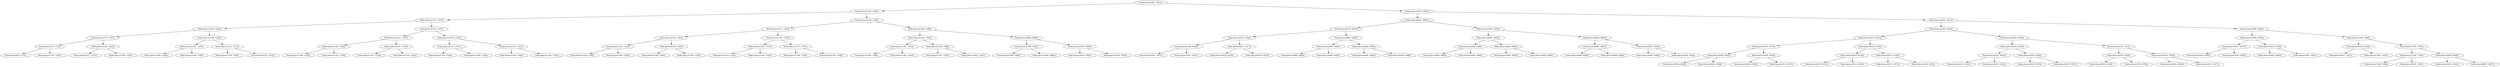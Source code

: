 digraph G{
871907992 [label="Node{data=[3811, 3811]}"]
871907992 -> 1973498314
1973498314 [label="Node{data=[1343, 1343]}"]
1973498314 -> 1690861824
1690861824 [label="Node{data=[1327, 1327]}"]
1690861824 -> 83574514
83574514 [label="Node{data=[1245, 1245]}"]
83574514 -> 1978028151
1978028151 [label="Node{data=[1197, 1197]}"]
1978028151 -> 162857056
162857056 [label="Node{data=[673, 673]}"]
162857056 -> 693457111
693457111 [label="Node{data=[672, 672]}"]
162857056 -> 1954867105
1954867105 [label="Node{data=[1195, 1195]}"]
1978028151 -> 858154158
858154158 [label="Node{data=[1243, 1243]}"]
858154158 -> 313640106
313640106 [label="Node{data=[1227, 1227]}"]
858154158 -> 291630531
291630531 [label="Node{data=[1244, 1244]}"]
83574514 -> 1116449185
1116449185 [label="Node{data=[1249, 1249]}"]
1116449185 -> 1107863114
1107863114 [label="Node{data=[1247, 1247]}"]
1107863114 -> 1585491509
1585491509 [label="Node{data=[1246, 1246]}"]
1107863114 -> 1074880467
1074880467 [label="Node{data=[1248, 1248]}"]
1116449185 -> 1598562513
1598562513 [label="Node{data=[1251, 1251]}"]
1598562513 -> 1484121988
1484121988 [label="Node{data=[1250, 1250]}"]
1598562513 -> 64953273
64953273 [label="Node{data=[1252, 1252]}"]
1690861824 -> 1232745430
1232745430 [label="Node{data=[1335, 1335]}"]
1232745430 -> 1462426752
1462426752 [label="Node{data=[1331, 1331]}"]
1462426752 -> 546592806
546592806 [label="Node{data=[1329, 1329]}"]
546592806 -> 1533910366
1533910366 [label="Node{data=[1328, 1328]}"]
546592806 -> 1125249382
1125249382 [label="Node{data=[1330, 1330]}"]
1462426752 -> 1121909592
1121909592 [label="Node{data=[1333, 1333]}"]
1121909592 -> 1082777165
1082777165 [label="Node{data=[1332, 1332]}"]
1121909592 -> 2000235631
2000235631 [label="Node{data=[1334, 1334]}"]
1232745430 -> 1005545775
1005545775 [label="Node{data=[1339, 1339]}"]
1005545775 -> 249446705
249446705 [label="Node{data=[1337, 1337]}"]
249446705 -> 2858257
2858257 [label="Node{data=[1336, 1336]}"]
249446705 -> 1045402415
1045402415 [label="Node{data=[1338, 1338]}"]
1005545775 -> 2116625368
2116625368 [label="Node{data=[1341, 1341]}"]
2116625368 -> 42083045
42083045 [label="Node{data=[1340, 1340]}"]
2116625368 -> 1579017393
1579017393 [label="Node{data=[1342, 1342]}"]
1973498314 -> 478790326
478790326 [label="Node{data=[1359, 1359]}"]
478790326 -> 722011420
722011420 [label="Node{data=[1351, 1351]}"]
722011420 -> 940547986
940547986 [label="Node{data=[1347, 1347]}"]
940547986 -> 151444558
151444558 [label="Node{data=[1345, 1345]}"]
151444558 -> 1531454378
1531454378 [label="Node{data=[1344, 1344]}"]
151444558 -> 940239930
940239930 [label="Node{data=[1346, 1346]}"]
940547986 -> 2084378534
2084378534 [label="Node{data=[1349, 1349]}"]
2084378534 -> 1130774723
1130774723 [label="Node{data=[1348, 1348]}"]
2084378534 -> 1495887478
1495887478 [label="Node{data=[1350, 1350]}"]
722011420 -> 908931669
908931669 [label="Node{data=[1355, 1355]}"]
908931669 -> 582587153
582587153 [label="Node{data=[1353, 1353]}"]
582587153 -> 1403563997
1403563997 [label="Node{data=[1352, 1352]}"]
582587153 -> 1105207552
1105207552 [label="Node{data=[1354, 1354]}"]
908931669 -> 503319795
503319795 [label="Node{data=[1357, 1357]}"]
503319795 -> 1892627769
1892627769 [label="Node{data=[1356, 1356]}"]
503319795 -> 1712306874
1712306874 [label="Node{data=[1358, 1358]}"]
478790326 -> 648507226
648507226 [label="Node{data=[1488, 1488]}"]
648507226 -> 954108137
954108137 [label="Node{data=[1363, 1363]}"]
954108137 -> 825295926
825295926 [label="Node{data=[1361, 1361]}"]
825295926 -> 712028864
712028864 [label="Node{data=[1360, 1360]}"]
825295926 -> 925943147
925943147 [label="Node{data=[1362, 1362]}"]
954108137 -> 2078644900
2078644900 [label="Node{data=[1388, 1388]}"]
2078644900 -> 1112289626
1112289626 [label="Node{data=[1387, 1387]}"]
2078644900 -> 1837464929
1837464929 [label="Node{data=[1392, 1392]}"]
648507226 -> 1546642983
1546642983 [label="Node{data=[2896, 2896]}"]
1546642983 -> 189294524
189294524 [label="Node{data=[1836, 1836]}"]
189294524 -> 674054510
674054510 [label="Node{data=[1489, 1489]}"]
189294524 -> 1854230399
1854230399 [label="Node{data=[2885, 2885]}"]
1546642983 -> 1303937622
1303937622 [label="Node{data=[2990, 2990]}"]
1303937622 -> 92633562
92633562 [label="Node{data=[2959, 2959]}"]
1303937622 -> 1197567541
1197567541 [label="Node{data=[3303, 3303]}"]
871907992 -> 64700177
64700177 [label="Node{data=[4503, 4503]}"]
64700177 -> 184071950
184071950 [label="Node{data=[4487, 4487]}"]
184071950 -> 614290466
614290466 [label="Node{data=[4479, 4479]}"]
614290466 -> 1749124674
1749124674 [label="Node{data=[4192, 4192]}"]
1749124674 -> 842534892
842534892 [label="Node{data=[4190, 4190]}"]
842534892 -> 2109185634
2109185634 [label="Node{data=[3837, 3837]}"]
842534892 -> 860219826
860219826 [label="Node{data=[4191, 4191]}"]
1749124674 -> 1473387022
1473387022 [label="Node{data=[4477, 4477]}"]
1473387022 -> 635910263
635910263 [label="Node{data=[4226, 4226]}"]
1473387022 -> 1684207143
1684207143 [label="Node{data=[4478, 4478]}"]
614290466 -> 2029427552
2029427552 [label="Node{data=[4483, 4483]}"]
2029427552 -> 1060371482
1060371482 [label="Node{data=[4481, 4481]}"]
1060371482 -> 587943691
587943691 [label="Node{data=[4480, 4480]}"]
1060371482 -> 1345013379
1345013379 [label="Node{data=[4482, 4482]}"]
2029427552 -> 483064445
483064445 [label="Node{data=[4485, 4485]}"]
483064445 -> 1010374354
1010374354 [label="Node{data=[4484, 4484]}"]
483064445 -> 1169384777
1169384777 [label="Node{data=[4486, 4486]}"]
184071950 -> 1336290338
1336290338 [label="Node{data=[4495, 4495]}"]
1336290338 -> 74723001
74723001 [label="Node{data=[4491, 4491]}"]
74723001 -> 1888434019
1888434019 [label="Node{data=[4489, 4489]}"]
1888434019 -> 784899350
784899350 [label="Node{data=[4488, 4488]}"]
1888434019 -> 1349608401
1349608401 [label="Node{data=[4490, 4490]}"]
74723001 -> 1968541312
1968541312 [label="Node{data=[4493, 4493]}"]
1968541312 -> 2095618918
2095618918 [label="Node{data=[4492, 4492]}"]
1968541312 -> 379750848
379750848 [label="Node{data=[4494, 4494]}"]
1336290338 -> 1293295406
1293295406 [label="Node{data=[4499, 4499]}"]
1293295406 -> 351189378
351189378 [label="Node{data=[4497, 4497]}"]
351189378 -> 744829906
744829906 [label="Node{data=[4496, 4496]}"]
351189378 -> 772494103
772494103 [label="Node{data=[4498, 4498]}"]
1293295406 -> 1394198167
1394198167 [label="Node{data=[4501, 4501]}"]
1394198167 -> 853166047
853166047 [label="Node{data=[4500, 4500]}"]
1394198167 -> 925108725
925108725 [label="Node{data=[4502, 4502]}"]
64700177 -> 1128490989
1128490989 [label="Node{data=[5421, 5421]}"]
1128490989 -> 1592999020
1592999020 [label="Node{data=[4520, 4520]}"]
1592999020 -> 1048018130
1048018130 [label="Node{data=[4512, 4512]}"]
1048018130 -> 697016648
697016648 [label="Node{data=[4507, 4507]}"]
697016648 -> 1907349403
1907349403 [label="Node{data=[4505, 4505]}"]
1907349403 -> 922260894
922260894 [label="Node{data=[4504, 4504]}"]
1907349403 -> 862776959
862776959 [label="Node{data=[4506, 4506]}"]
697016648 -> 1201244347
1201244347 [label="Node{data=[4509, 4509]}"]
1201244347 -> 1216715996
1216715996 [label="Node{data=[4508, 4508]}"]
1201244347 -> 975414327
975414327 [label="Node{data=[4511, 4511]}"]
1048018130 -> 1852357146
1852357146 [label="Node{data=[4516, 4516]}"]
1852357146 -> 1698638652
1698638652 [label="Node{data=[4514, 4514]}"]
1698638652 -> 20461627
20461627 [label="Node{data=[4513, 4513]}"]
1698638652 -> 647833143
647833143 [label="Node{data=[4515, 4515]}"]
1852357146 -> 227467412
227467412 [label="Node{data=[4518, 4518]}"]
227467412 -> 292834514
292834514 [label="Node{data=[4517, 4517]}"]
227467412 -> 1364018983
1364018983 [label="Node{data=[4519, 4519]}"]
1592999020 -> 514752423
514752423 [label="Node{data=[4528, 4528]}"]
514752423 -> 1683928742
1683928742 [label="Node{data=[4524, 4524]}"]
1683928742 -> 1467970595
1467970595 [label="Node{data=[4522, 4522]}"]
1467970595 -> 1815115156
1815115156 [label="Node{data=[4521, 4521]}"]
1467970595 -> 17722610
17722610 [label="Node{data=[4523, 4523]}"]
1683928742 -> 276038131
276038131 [label="Node{data=[4526, 4526]}"]
276038131 -> 1007067570
1007067570 [label="Node{data=[4525, 4525]}"]
276038131 -> 1400237939
1400237939 [label="Node{data=[4527, 4527]}"]
514752423 -> 560881683
560881683 [label="Node{data=[5012, 5012]}"]
560881683 -> 287675988
287675988 [label="Node{data=[4530, 4530]}"]
287675988 -> 405257971
405257971 [label="Node{data=[4529, 4529]}"]
287675988 -> 1683346675
1683346675 [label="Node{data=[4756, 4756]}"]
560881683 -> 921263762
921263762 [label="Node{data=[5393, 5393]}"]
921263762 -> 197392685
197392685 [label="Node{data=[5024, 5024]}"]
921263762 -> 783687296
783687296 [label="Node{data=[5417, 5417]}"]
1128490989 -> 1678681577
1678681577 [label="Node{data=[5889, 5889]}"]
1678681577 -> 409958964
409958964 [label="Node{data=[5459, 5459]}"]
409958964 -> 217178757
217178757 [label="Node{data=[5437, 5437]}"]
217178757 -> 304983941
304983941 [label="Node{data=[5436, 5436]}"]
217178757 -> 52257220
52257220 [label="Node{data=[5458, 5458]}"]
409958964 -> 1623197001
1623197001 [label="Node{data=[5478, 5478]}"]
1623197001 -> 1663444510
1663444510 [label="Node{data=[5460, 5460]}"]
1623197001 -> 470350968
470350968 [label="Node{data=[5841, 5841]}"]
1678681577 -> 1962126716
1962126716 [label="Node{data=[7496, 7496]}"]
1962126716 -> 343479526
343479526 [label="Node{data=[5938, 5938]}"]
343479526 -> 1178453665
1178453665 [label="Node{data=[5917, 5917]}"]
343479526 -> 495782178
495782178 [label="Node{data=[7445, 7445]}"]
1962126716 -> 1954336674
1954336674 [label="Node{data=[7703, 7703]}"]
1954336674 -> 687746031
687746031 [label="Node{data=[7526, 7526]}"]
687746031 -> 14612639
14612639 [label="Node{data=[7508, 7508]}"]
687746031 -> 1978611135
1978611135 [label="Node{data=[7601, 7601]}"]
1954336674 -> 1744627071
1744627071 [label="Node{data=[9829, 9829]}"]
1744627071 -> 1040456508
1040456508 [label="Node{data=[9561, 9561]}"]
1744627071 -> 1231619683
1231619683 [label="Node{data=[9927, 9927]}"]
}